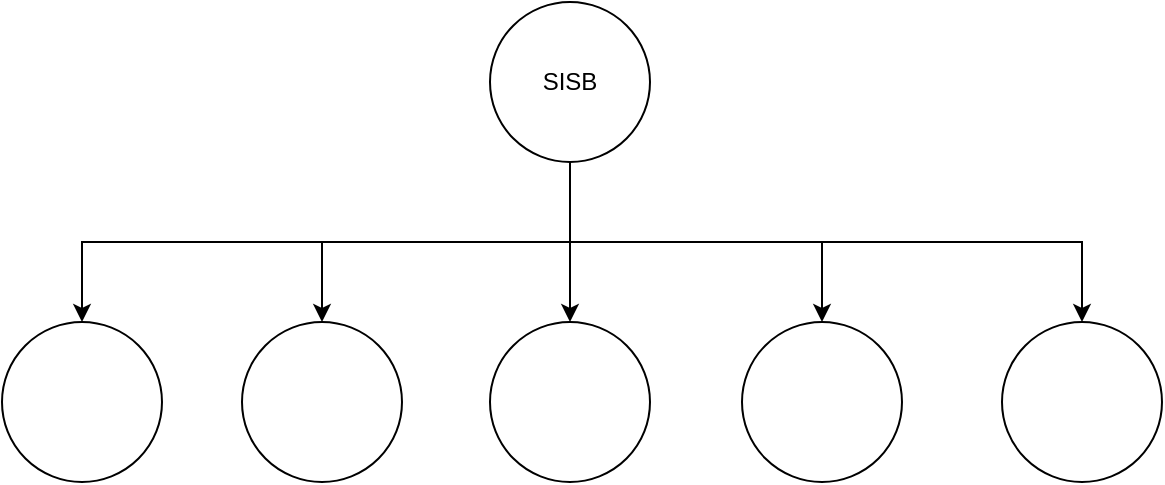 <mxfile version="20.0.1" type="github">
  <diagram id="5p9lplLrNbtH9UyTV7KS" name="Page-1">
    <mxGraphModel dx="1183" dy="736" grid="1" gridSize="10" guides="1" tooltips="1" connect="1" arrows="1" fold="1" page="1" pageScale="1" pageWidth="827" pageHeight="1169" math="0" shadow="0">
      <root>
        <mxCell id="0" />
        <mxCell id="1" parent="0" />
        <mxCell id="5Ke7elrdcbhmPCBsYScA-11" style="edgeStyle=orthogonalEdgeStyle;rounded=0;orthogonalLoop=1;jettySize=auto;html=1;exitX=0.5;exitY=1;exitDx=0;exitDy=0;entryX=0.5;entryY=0;entryDx=0;entryDy=0;" edge="1" parent="1" source="5Ke7elrdcbhmPCBsYScA-4" target="5Ke7elrdcbhmPCBsYScA-5">
          <mxGeometry relative="1" as="geometry" />
        </mxCell>
        <mxCell id="5Ke7elrdcbhmPCBsYScA-12" style="edgeStyle=orthogonalEdgeStyle;rounded=0;orthogonalLoop=1;jettySize=auto;html=1;exitX=0.5;exitY=1;exitDx=0;exitDy=0;entryX=0.5;entryY=0;entryDx=0;entryDy=0;" edge="1" parent="1" source="5Ke7elrdcbhmPCBsYScA-4" target="5Ke7elrdcbhmPCBsYScA-6">
          <mxGeometry relative="1" as="geometry" />
        </mxCell>
        <mxCell id="5Ke7elrdcbhmPCBsYScA-14" style="edgeStyle=orthogonalEdgeStyle;rounded=0;orthogonalLoop=1;jettySize=auto;html=1;exitX=0.5;exitY=1;exitDx=0;exitDy=0;entryX=0.5;entryY=0;entryDx=0;entryDy=0;" edge="1" parent="1" source="5Ke7elrdcbhmPCBsYScA-4" target="5Ke7elrdcbhmPCBsYScA-7">
          <mxGeometry relative="1" as="geometry" />
        </mxCell>
        <mxCell id="5Ke7elrdcbhmPCBsYScA-15" style="edgeStyle=orthogonalEdgeStyle;rounded=0;orthogonalLoop=1;jettySize=auto;html=1;exitX=0.5;exitY=1;exitDx=0;exitDy=0;" edge="1" parent="1" source="5Ke7elrdcbhmPCBsYScA-4" target="5Ke7elrdcbhmPCBsYScA-8">
          <mxGeometry relative="1" as="geometry" />
        </mxCell>
        <mxCell id="5Ke7elrdcbhmPCBsYScA-16" style="edgeStyle=orthogonalEdgeStyle;rounded=0;orthogonalLoop=1;jettySize=auto;html=1;exitX=0.5;exitY=1;exitDx=0;exitDy=0;entryX=0.5;entryY=0;entryDx=0;entryDy=0;" edge="1" parent="1" source="5Ke7elrdcbhmPCBsYScA-4" target="5Ke7elrdcbhmPCBsYScA-9">
          <mxGeometry relative="1" as="geometry" />
        </mxCell>
        <mxCell id="5Ke7elrdcbhmPCBsYScA-4" value="SISB" style="ellipse;whiteSpace=wrap;html=1;aspect=fixed;" vertex="1" parent="1">
          <mxGeometry x="374" y="30" width="80" height="80" as="geometry" />
        </mxCell>
        <mxCell id="5Ke7elrdcbhmPCBsYScA-5" value="" style="ellipse;whiteSpace=wrap;html=1;aspect=fixed;" vertex="1" parent="1">
          <mxGeometry x="130" y="190" width="80" height="80" as="geometry" />
        </mxCell>
        <mxCell id="5Ke7elrdcbhmPCBsYScA-6" value="" style="ellipse;whiteSpace=wrap;html=1;aspect=fixed;" vertex="1" parent="1">
          <mxGeometry x="250" y="190" width="80" height="80" as="geometry" />
        </mxCell>
        <mxCell id="5Ke7elrdcbhmPCBsYScA-7" value="" style="ellipse;whiteSpace=wrap;html=1;aspect=fixed;" vertex="1" parent="1">
          <mxGeometry x="374" y="190" width="80" height="80" as="geometry" />
        </mxCell>
        <mxCell id="5Ke7elrdcbhmPCBsYScA-8" value="" style="ellipse;whiteSpace=wrap;html=1;aspect=fixed;" vertex="1" parent="1">
          <mxGeometry x="500" y="190" width="80" height="80" as="geometry" />
        </mxCell>
        <mxCell id="5Ke7elrdcbhmPCBsYScA-9" value="" style="ellipse;whiteSpace=wrap;html=1;aspect=fixed;" vertex="1" parent="1">
          <mxGeometry x="630" y="190" width="80" height="80" as="geometry" />
        </mxCell>
      </root>
    </mxGraphModel>
  </diagram>
</mxfile>
